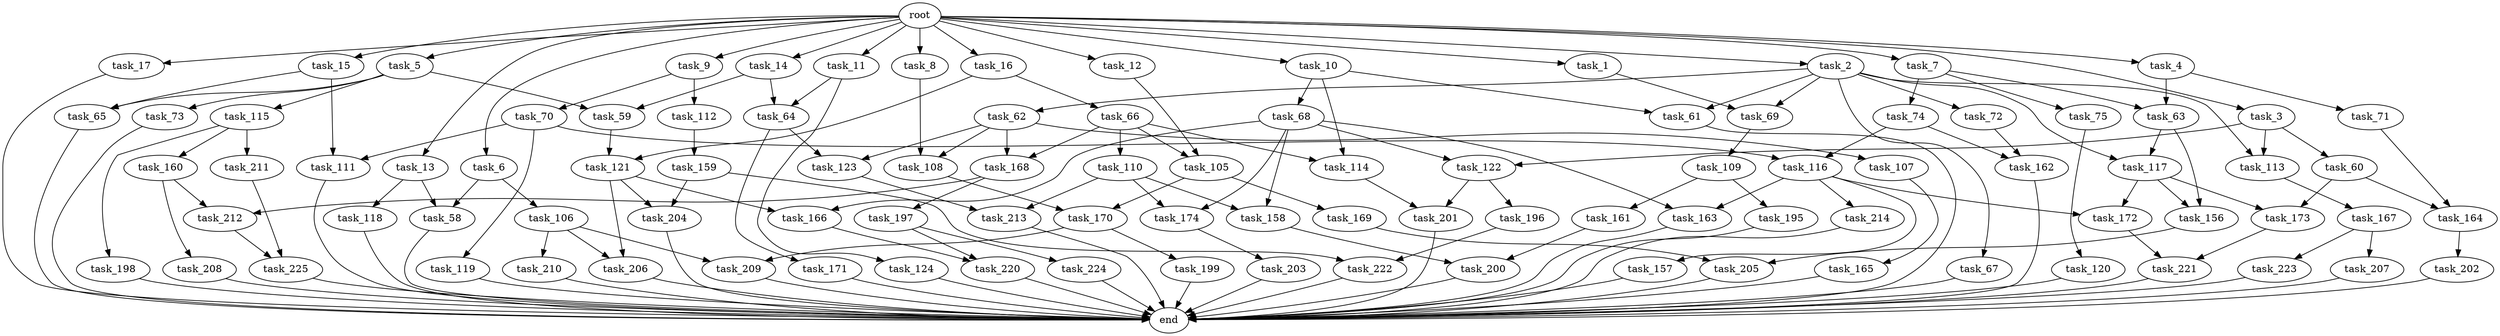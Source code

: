 digraph G {
  root [size="0.000000"];
  task_1 [size="1.024000"];
  task_2 [size="1.024000"];
  task_3 [size="1.024000"];
  task_4 [size="1.024000"];
  task_5 [size="1.024000"];
  task_6 [size="1.024000"];
  task_7 [size="1.024000"];
  task_8 [size="1.024000"];
  task_9 [size="1.024000"];
  task_10 [size="1.024000"];
  task_11 [size="1.024000"];
  task_12 [size="1.024000"];
  task_13 [size="1.024000"];
  task_14 [size="1.024000"];
  task_15 [size="1.024000"];
  task_16 [size="1.024000"];
  task_17 [size="1.024000"];
  task_58 [size="1391569403.904000"];
  task_59 [size="858993459.200000"];
  task_60 [size="695784701.952000"];
  task_61 [size="292057776.128000"];
  task_62 [size="214748364.800000"];
  task_63 [size="1245540515.840000"];
  task_64 [size="386547056.640000"];
  task_65 [size="970662608.896000"];
  task_66 [size="77309411.328000"];
  task_67 [size="214748364.800000"];
  task_68 [size="77309411.328000"];
  task_69 [size="1073741824.000000"];
  task_70 [size="858993459.200000"];
  task_71 [size="549755813.888000"];
  task_72 [size="214748364.800000"];
  task_73 [size="549755813.888000"];
  task_74 [size="695784701.952000"];
  task_75 [size="695784701.952000"];
  task_105 [size="893353197.568000"];
  task_106 [size="695784701.952000"];
  task_107 [size="34359738.368000"];
  task_108 [size="343597383.680000"];
  task_109 [size="858993459.200000"];
  task_110 [size="858993459.200000"];
  task_111 [size="558345748.480000"];
  task_112 [size="858993459.200000"];
  task_113 [size="910533066.752000"];
  task_114 [size="936302870.528000"];
  task_115 [size="549755813.888000"];
  task_116 [size="687194767.360000"];
  task_117 [size="429496729.600000"];
  task_118 [size="695784701.952000"];
  task_119 [size="137438953.472000"];
  task_120 [size="137438953.472000"];
  task_121 [size="936302870.528000"];
  task_122 [size="730144440.320000"];
  task_123 [size="893353197.568000"];
  task_124 [size="77309411.328000"];
  task_156 [size="635655159.808000"];
  task_157 [size="309237645.312000"];
  task_158 [size="249108103.168000"];
  task_159 [size="858993459.200000"];
  task_160 [size="858993459.200000"];
  task_161 [size="858993459.200000"];
  task_162 [size="1245540515.840000"];
  task_163 [size="343597383.680000"];
  task_164 [size="292057776.128000"];
  task_165 [size="420906795.008000"];
  task_166 [size="455266533.376000"];
  task_167 [size="549755813.888000"];
  task_168 [size="893353197.568000"];
  task_169 [size="77309411.328000"];
  task_170 [size="214748364.800000"];
  task_171 [size="858993459.200000"];
  task_172 [size="730144440.320000"];
  task_173 [size="498216206.336000"];
  task_174 [size="249108103.168000"];
  task_195 [size="858993459.200000"];
  task_196 [size="309237645.312000"];
  task_197 [size="695784701.952000"];
  task_198 [size="858993459.200000"];
  task_199 [size="549755813.888000"];
  task_200 [size="635655159.808000"];
  task_201 [size="618475290.624000"];
  task_202 [size="420906795.008000"];
  task_203 [size="858993459.200000"];
  task_204 [size="1116691496.960000"];
  task_205 [size="111669149.696000"];
  task_206 [size="841813590.016000"];
  task_207 [size="858993459.200000"];
  task_208 [size="858993459.200000"];
  task_209 [size="970662608.896000"];
  task_210 [size="420906795.008000"];
  task_211 [size="858993459.200000"];
  task_212 [size="1554778161.152000"];
  task_213 [size="292057776.128000"];
  task_214 [size="309237645.312000"];
  task_220 [size="558345748.480000"];
  task_221 [size="996432412.672000"];
  task_222 [size="730144440.320000"];
  task_223 [size="858993459.200000"];
  task_224 [size="137438953.472000"];
  task_225 [size="1116691496.960000"];
  end [size="0.000000"];

  root -> task_1 [size="1.000000"];
  root -> task_2 [size="1.000000"];
  root -> task_3 [size="1.000000"];
  root -> task_4 [size="1.000000"];
  root -> task_5 [size="1.000000"];
  root -> task_6 [size="1.000000"];
  root -> task_7 [size="1.000000"];
  root -> task_8 [size="1.000000"];
  root -> task_9 [size="1.000000"];
  root -> task_10 [size="1.000000"];
  root -> task_11 [size="1.000000"];
  root -> task_12 [size="1.000000"];
  root -> task_13 [size="1.000000"];
  root -> task_14 [size="1.000000"];
  root -> task_15 [size="1.000000"];
  root -> task_16 [size="1.000000"];
  root -> task_17 [size="1.000000"];
  task_1 -> task_69 [size="838860800.000000"];
  task_2 -> task_61 [size="209715200.000000"];
  task_2 -> task_62 [size="209715200.000000"];
  task_2 -> task_67 [size="209715200.000000"];
  task_2 -> task_69 [size="209715200.000000"];
  task_2 -> task_72 [size="209715200.000000"];
  task_2 -> task_113 [size="209715200.000000"];
  task_2 -> task_117 [size="209715200.000000"];
  task_3 -> task_60 [size="679477248.000000"];
  task_3 -> task_113 [size="679477248.000000"];
  task_3 -> task_122 [size="679477248.000000"];
  task_4 -> task_63 [size="536870912.000000"];
  task_4 -> task_71 [size="536870912.000000"];
  task_5 -> task_59 [size="536870912.000000"];
  task_5 -> task_65 [size="536870912.000000"];
  task_5 -> task_73 [size="536870912.000000"];
  task_5 -> task_115 [size="536870912.000000"];
  task_6 -> task_58 [size="679477248.000000"];
  task_6 -> task_106 [size="679477248.000000"];
  task_7 -> task_63 [size="679477248.000000"];
  task_7 -> task_74 [size="679477248.000000"];
  task_7 -> task_75 [size="679477248.000000"];
  task_8 -> task_108 [size="301989888.000000"];
  task_9 -> task_70 [size="838860800.000000"];
  task_9 -> task_112 [size="838860800.000000"];
  task_10 -> task_61 [size="75497472.000000"];
  task_10 -> task_68 [size="75497472.000000"];
  task_10 -> task_114 [size="75497472.000000"];
  task_11 -> task_64 [size="75497472.000000"];
  task_11 -> task_124 [size="75497472.000000"];
  task_12 -> task_105 [size="33554432.000000"];
  task_13 -> task_58 [size="679477248.000000"];
  task_13 -> task_118 [size="679477248.000000"];
  task_14 -> task_59 [size="301989888.000000"];
  task_14 -> task_64 [size="301989888.000000"];
  task_15 -> task_65 [size="411041792.000000"];
  task_15 -> task_111 [size="411041792.000000"];
  task_16 -> task_66 [size="75497472.000000"];
  task_16 -> task_121 [size="75497472.000000"];
  task_17 -> end [size="1.000000"];
  task_58 -> end [size="1.000000"];
  task_59 -> task_121 [size="838860800.000000"];
  task_60 -> task_164 [size="75497472.000000"];
  task_60 -> task_173 [size="75497472.000000"];
  task_61 -> end [size="1.000000"];
  task_62 -> task_107 [size="33554432.000000"];
  task_62 -> task_108 [size="33554432.000000"];
  task_62 -> task_123 [size="33554432.000000"];
  task_62 -> task_168 [size="33554432.000000"];
  task_63 -> task_117 [size="209715200.000000"];
  task_63 -> task_156 [size="209715200.000000"];
  task_64 -> task_123 [size="838860800.000000"];
  task_64 -> task_171 [size="838860800.000000"];
  task_65 -> end [size="1.000000"];
  task_66 -> task_105 [size="838860800.000000"];
  task_66 -> task_110 [size="838860800.000000"];
  task_66 -> task_114 [size="838860800.000000"];
  task_66 -> task_168 [size="838860800.000000"];
  task_67 -> end [size="1.000000"];
  task_68 -> task_122 [size="33554432.000000"];
  task_68 -> task_158 [size="33554432.000000"];
  task_68 -> task_163 [size="33554432.000000"];
  task_68 -> task_166 [size="33554432.000000"];
  task_68 -> task_174 [size="33554432.000000"];
  task_69 -> task_109 [size="838860800.000000"];
  task_70 -> task_111 [size="134217728.000000"];
  task_70 -> task_116 [size="134217728.000000"];
  task_70 -> task_119 [size="134217728.000000"];
  task_71 -> task_164 [size="209715200.000000"];
  task_72 -> task_162 [size="679477248.000000"];
  task_73 -> end [size="1.000000"];
  task_74 -> task_116 [size="536870912.000000"];
  task_74 -> task_162 [size="536870912.000000"];
  task_75 -> task_120 [size="134217728.000000"];
  task_105 -> task_169 [size="75497472.000000"];
  task_105 -> task_170 [size="75497472.000000"];
  task_106 -> task_206 [size="411041792.000000"];
  task_106 -> task_209 [size="411041792.000000"];
  task_106 -> task_210 [size="411041792.000000"];
  task_107 -> task_165 [size="411041792.000000"];
  task_108 -> task_170 [size="134217728.000000"];
  task_109 -> task_161 [size="838860800.000000"];
  task_109 -> task_195 [size="838860800.000000"];
  task_110 -> task_158 [size="209715200.000000"];
  task_110 -> task_174 [size="209715200.000000"];
  task_110 -> task_213 [size="209715200.000000"];
  task_111 -> end [size="1.000000"];
  task_112 -> task_159 [size="838860800.000000"];
  task_113 -> task_167 [size="536870912.000000"];
  task_114 -> task_201 [size="301989888.000000"];
  task_115 -> task_160 [size="838860800.000000"];
  task_115 -> task_198 [size="838860800.000000"];
  task_115 -> task_211 [size="838860800.000000"];
  task_116 -> task_157 [size="301989888.000000"];
  task_116 -> task_163 [size="301989888.000000"];
  task_116 -> task_172 [size="301989888.000000"];
  task_116 -> task_214 [size="301989888.000000"];
  task_117 -> task_156 [size="411041792.000000"];
  task_117 -> task_172 [size="411041792.000000"];
  task_117 -> task_173 [size="411041792.000000"];
  task_118 -> end [size="1.000000"];
  task_119 -> end [size="1.000000"];
  task_120 -> end [size="1.000000"];
  task_121 -> task_166 [size="411041792.000000"];
  task_121 -> task_204 [size="411041792.000000"];
  task_121 -> task_206 [size="411041792.000000"];
  task_122 -> task_196 [size="301989888.000000"];
  task_122 -> task_201 [size="301989888.000000"];
  task_123 -> task_213 [size="75497472.000000"];
  task_124 -> end [size="1.000000"];
  task_156 -> task_205 [size="33554432.000000"];
  task_157 -> end [size="1.000000"];
  task_158 -> task_200 [size="411041792.000000"];
  task_159 -> task_204 [size="679477248.000000"];
  task_159 -> task_222 [size="679477248.000000"];
  task_160 -> task_208 [size="838860800.000000"];
  task_160 -> task_212 [size="838860800.000000"];
  task_161 -> task_200 [size="209715200.000000"];
  task_162 -> end [size="1.000000"];
  task_163 -> end [size="1.000000"];
  task_164 -> task_202 [size="411041792.000000"];
  task_165 -> end [size="1.000000"];
  task_166 -> task_220 [size="411041792.000000"];
  task_167 -> task_207 [size="838860800.000000"];
  task_167 -> task_223 [size="838860800.000000"];
  task_168 -> task_197 [size="679477248.000000"];
  task_168 -> task_212 [size="679477248.000000"];
  task_169 -> task_205 [size="75497472.000000"];
  task_170 -> task_199 [size="536870912.000000"];
  task_170 -> task_209 [size="536870912.000000"];
  task_171 -> end [size="1.000000"];
  task_172 -> task_221 [size="838860800.000000"];
  task_173 -> task_221 [size="134217728.000000"];
  task_174 -> task_203 [size="838860800.000000"];
  task_195 -> end [size="1.000000"];
  task_196 -> task_222 [size="33554432.000000"];
  task_197 -> task_220 [size="134217728.000000"];
  task_197 -> task_224 [size="134217728.000000"];
  task_198 -> end [size="1.000000"];
  task_199 -> end [size="1.000000"];
  task_200 -> end [size="1.000000"];
  task_201 -> end [size="1.000000"];
  task_202 -> end [size="1.000000"];
  task_203 -> end [size="1.000000"];
  task_204 -> end [size="1.000000"];
  task_205 -> end [size="1.000000"];
  task_206 -> end [size="1.000000"];
  task_207 -> end [size="1.000000"];
  task_208 -> end [size="1.000000"];
  task_209 -> end [size="1.000000"];
  task_210 -> end [size="1.000000"];
  task_211 -> task_225 [size="411041792.000000"];
  task_212 -> task_225 [size="679477248.000000"];
  task_213 -> end [size="1.000000"];
  task_214 -> end [size="1.000000"];
  task_220 -> end [size="1.000000"];
  task_221 -> end [size="1.000000"];
  task_222 -> end [size="1.000000"];
  task_223 -> end [size="1.000000"];
  task_224 -> end [size="1.000000"];
  task_225 -> end [size="1.000000"];
}
